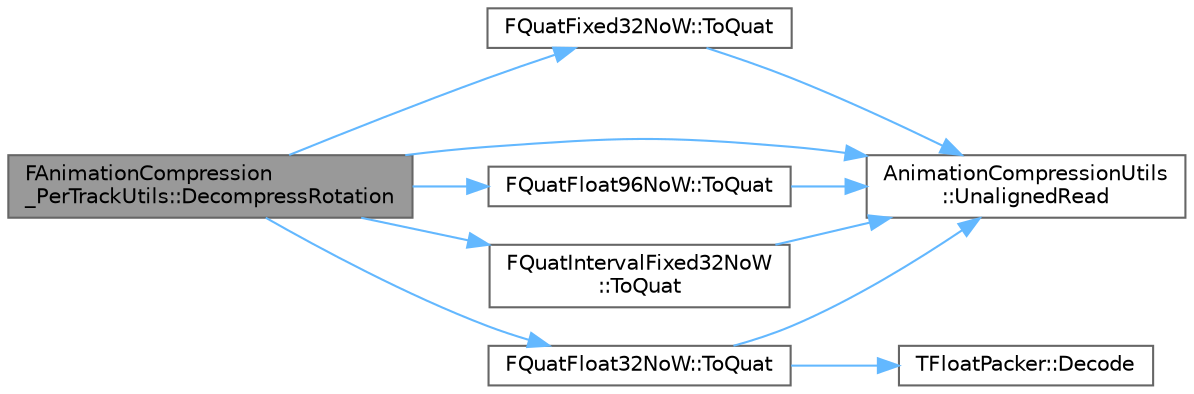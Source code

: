 digraph "FAnimationCompression_PerTrackUtils::DecompressRotation"
{
 // INTERACTIVE_SVG=YES
 // LATEX_PDF_SIZE
  bgcolor="transparent";
  edge [fontname=Helvetica,fontsize=10,labelfontname=Helvetica,labelfontsize=10];
  node [fontname=Helvetica,fontsize=10,shape=box,height=0.2,width=0.4];
  rankdir="LR";
  Node1 [id="Node000001",label="FAnimationCompression\l_PerTrackUtils::DecompressRotation",height=0.2,width=0.4,color="gray40", fillcolor="grey60", style="filled", fontcolor="black",tooltip="Decompress a single rotation key from a single track that was compressed with the PerTrack codec (sca..."];
  Node1 -> Node2 [id="edge1_Node000001_Node000002",color="steelblue1",style="solid",tooltip=" "];
  Node2 [id="Node000002",label="FQuatFixed32NoW::ToQuat",height=0.2,width=0.4,color="grey40", fillcolor="white", style="filled",URL="$d2/d9f/classFQuatFixed32NoW.html#a4ac83a6337214a00a97f7a4e2c7bfeee",tooltip=" "];
  Node2 -> Node3 [id="edge2_Node000002_Node000003",color="steelblue1",style="solid",tooltip=" "];
  Node3 [id="Node000003",label="AnimationCompressionUtils\l::UnalignedRead",height=0.2,width=0.4,color="grey40", fillcolor="white", style="filled",URL="$db/dc2/namespaceAnimationCompressionUtils.html#aab3acd88a567b8a3e00af1baeafa72ad",tooltip=" "];
  Node1 -> Node4 [id="edge3_Node000001_Node000004",color="steelblue1",style="solid",tooltip=" "];
  Node4 [id="Node000004",label="FQuatFloat32NoW::ToQuat",height=0.2,width=0.4,color="grey40", fillcolor="white", style="filled",URL="$d0/d68/classFQuatFloat32NoW.html#a25cfa16841a39d09f9b07034667fd921",tooltip=" "];
  Node4 -> Node5 [id="edge4_Node000004_Node000005",color="steelblue1",style="solid",tooltip=" "];
  Node5 [id="Node000005",label="TFloatPacker::Decode",height=0.2,width=0.4,color="grey40", fillcolor="white", style="filled",URL="$d3/d20/classTFloatPacker.html#ae2cad4dc3e001408789f9a8bb38a7b20",tooltip=" "];
  Node4 -> Node3 [id="edge5_Node000004_Node000003",color="steelblue1",style="solid",tooltip=" "];
  Node1 -> Node6 [id="edge6_Node000001_Node000006",color="steelblue1",style="solid",tooltip=" "];
  Node6 [id="Node000006",label="FQuatFloat96NoW::ToQuat",height=0.2,width=0.4,color="grey40", fillcolor="white", style="filled",URL="$df/d77/classFQuatFloat96NoW.html#ac4b1c828aa02f80d65a956de88bd6d21",tooltip=" "];
  Node6 -> Node3 [id="edge7_Node000006_Node000003",color="steelblue1",style="solid",tooltip=" "];
  Node1 -> Node7 [id="edge8_Node000001_Node000007",color="steelblue1",style="solid",tooltip=" "];
  Node7 [id="Node000007",label="FQuatIntervalFixed32NoW\l::ToQuat",height=0.2,width=0.4,color="grey40", fillcolor="white", style="filled",URL="$d0/dde/classFQuatIntervalFixed32NoW.html#ae82d3a4fb4b9778fd0408d55395fb54a",tooltip=" "];
  Node7 -> Node3 [id="edge9_Node000007_Node000003",color="steelblue1",style="solid",tooltip=" "];
  Node1 -> Node3 [id="edge10_Node000001_Node000003",color="steelblue1",style="solid",tooltip=" "];
}
